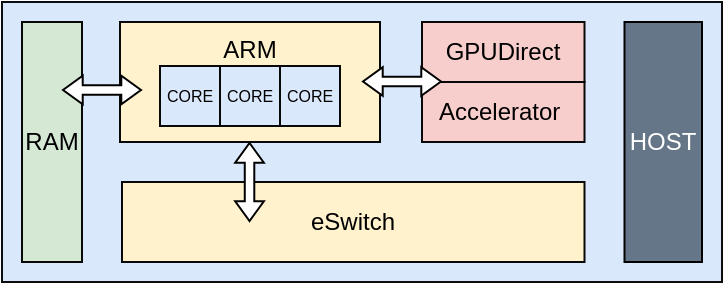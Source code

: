 <mxfile version="24.1.0" type="github">
  <diagram name="第 1 页" id="gKaIRTgGj5cVVnnhJqOr">
    <mxGraphModel dx="842" dy="500" grid="1" gridSize="10" guides="1" tooltips="1" connect="1" arrows="1" fold="1" page="1" pageScale="1" pageWidth="827" pageHeight="1169" math="0" shadow="0">
      <root>
        <mxCell id="0" />
        <mxCell id="1" parent="0" />
        <mxCell id="LI7bQ78Abt8URkPQbvv9-10" value="" style="rounded=0;whiteSpace=wrap;html=1;fillColor=#dae8fc;strokeColor=#0d0d0d;container=0;" vertex="1" parent="1">
          <mxGeometry x="190" y="580" width="360" height="140" as="geometry" />
        </mxCell>
        <mxCell id="LI7bQ78Abt8URkPQbvv9-13" value="eSwitch" style="rounded=0;whiteSpace=wrap;html=1;fillColor=#fff2cc;strokeColor=#080808;container=0;" vertex="1" parent="1">
          <mxGeometry x="250" y="670" width="231.25" height="40" as="geometry" />
        </mxCell>
        <mxCell id="LI7bQ78Abt8URkPQbvv9-14" value="ARM" style="rounded=0;whiteSpace=wrap;html=1;horizontal=1;verticalAlign=top;fillColor=#fff2cc;strokeColor=#080808;container=0;" vertex="1" parent="1">
          <mxGeometry x="249" y="590" width="130" height="60" as="geometry" />
        </mxCell>
        <mxCell id="LI7bQ78Abt8URkPQbvv9-19" value="&amp;nbsp;GPUDirect&amp;nbsp;" style="rounded=0;whiteSpace=wrap;html=1;fillColor=#f8cecc;strokeColor=#080808;container=0;" vertex="1" parent="1">
          <mxGeometry x="400" y="590" width="81.25" height="30" as="geometry" />
        </mxCell>
        <mxCell id="LI7bQ78Abt8URkPQbvv9-21" value="Accelerator&amp;nbsp;" style="rounded=0;whiteSpace=wrap;html=1;fillColor=#f8cecc;strokeColor=#080808;container=0;" vertex="1" parent="1">
          <mxGeometry x="400" y="620" width="81.25" height="30" as="geometry" />
        </mxCell>
        <mxCell id="LI7bQ78Abt8URkPQbvv9-23" value="RAM" style="rounded=0;whiteSpace=wrap;html=1;fillColor=#d5e8d4;strokeColor=#080808;container=0;" vertex="1" parent="1">
          <mxGeometry x="200" y="590" width="30" height="120" as="geometry" />
        </mxCell>
        <mxCell id="LI7bQ78Abt8URkPQbvv9-24" value="CORE" style="rounded=0;whiteSpace=wrap;html=1;fontSize=8;labelBackgroundColor=none;strokeColor=#080808;fillColor=#dae8fc;container=0;" vertex="1" parent="1">
          <mxGeometry x="269" y="612" width="30" height="30" as="geometry" />
        </mxCell>
        <mxCell id="LI7bQ78Abt8URkPQbvv9-28" value="CORE" style="rounded=0;whiteSpace=wrap;html=1;fontSize=8;labelBackgroundColor=none;strokeColor=#080808;fillColor=#dae8fc;container=0;" vertex="1" parent="1">
          <mxGeometry x="299" y="612" width="30" height="30" as="geometry" />
        </mxCell>
        <mxCell id="LI7bQ78Abt8URkPQbvv9-29" value="CORE" style="rounded=0;whiteSpace=wrap;html=1;fontSize=8;labelBackgroundColor=none;strokeColor=#080808;fillColor=#dae8fc;container=0;" vertex="1" parent="1">
          <mxGeometry x="329" y="612" width="30" height="30" as="geometry" />
        </mxCell>
        <mxCell id="LI7bQ78Abt8URkPQbvv9-11" value="HOST" style="rounded=0;whiteSpace=wrap;html=1;fillColor=#647687;fontColor=#ffffff;strokeColor=#000000;container=0;" vertex="1" parent="1">
          <mxGeometry x="501.25" y="590" width="38.75" height="120" as="geometry" />
        </mxCell>
        <mxCell id="LI7bQ78Abt8URkPQbvv9-32" value="" style="shape=flexArrow;endArrow=classic;startArrow=classic;html=1;rounded=0;startWidth=8.571;startSize=2.954;endWidth=8.571;endSize=2.954;width=4.762;fillColor=default;" edge="1" parent="1">
          <mxGeometry width="100" height="100" relative="1" as="geometry">
            <mxPoint x="370" y="619.76" as="sourcePoint" />
            <mxPoint x="410" y="619.76" as="targetPoint" />
          </mxGeometry>
        </mxCell>
        <mxCell id="LI7bQ78Abt8URkPQbvv9-34" value="" style="shape=flexArrow;endArrow=classic;startArrow=classic;html=1;rounded=0;startWidth=8.571;startSize=2.954;endWidth=8.571;endSize=2.954;width=4.762;fillColor=default;" edge="1" parent="1">
          <mxGeometry width="100" height="100" relative="1" as="geometry">
            <mxPoint x="220" y="624" as="sourcePoint" />
            <mxPoint x="260" y="624" as="targetPoint" />
          </mxGeometry>
        </mxCell>
        <mxCell id="LI7bQ78Abt8URkPQbvv9-35" value="" style="shape=flexArrow;endArrow=classic;startArrow=classic;html=1;rounded=0;startWidth=8.571;startSize=2.954;endWidth=8.571;endSize=2.954;width=4.762;fillColor=default;exitX=0.5;exitY=0;exitDx=0;exitDy=0;entryX=0.5;entryY=1;entryDx=0;entryDy=0;" edge="1" parent="1">
          <mxGeometry width="100" height="100" relative="1" as="geometry">
            <mxPoint x="313.765" y="650" as="sourcePoint" />
            <mxPoint x="313.765" y="690" as="targetPoint" />
          </mxGeometry>
        </mxCell>
      </root>
    </mxGraphModel>
  </diagram>
</mxfile>
